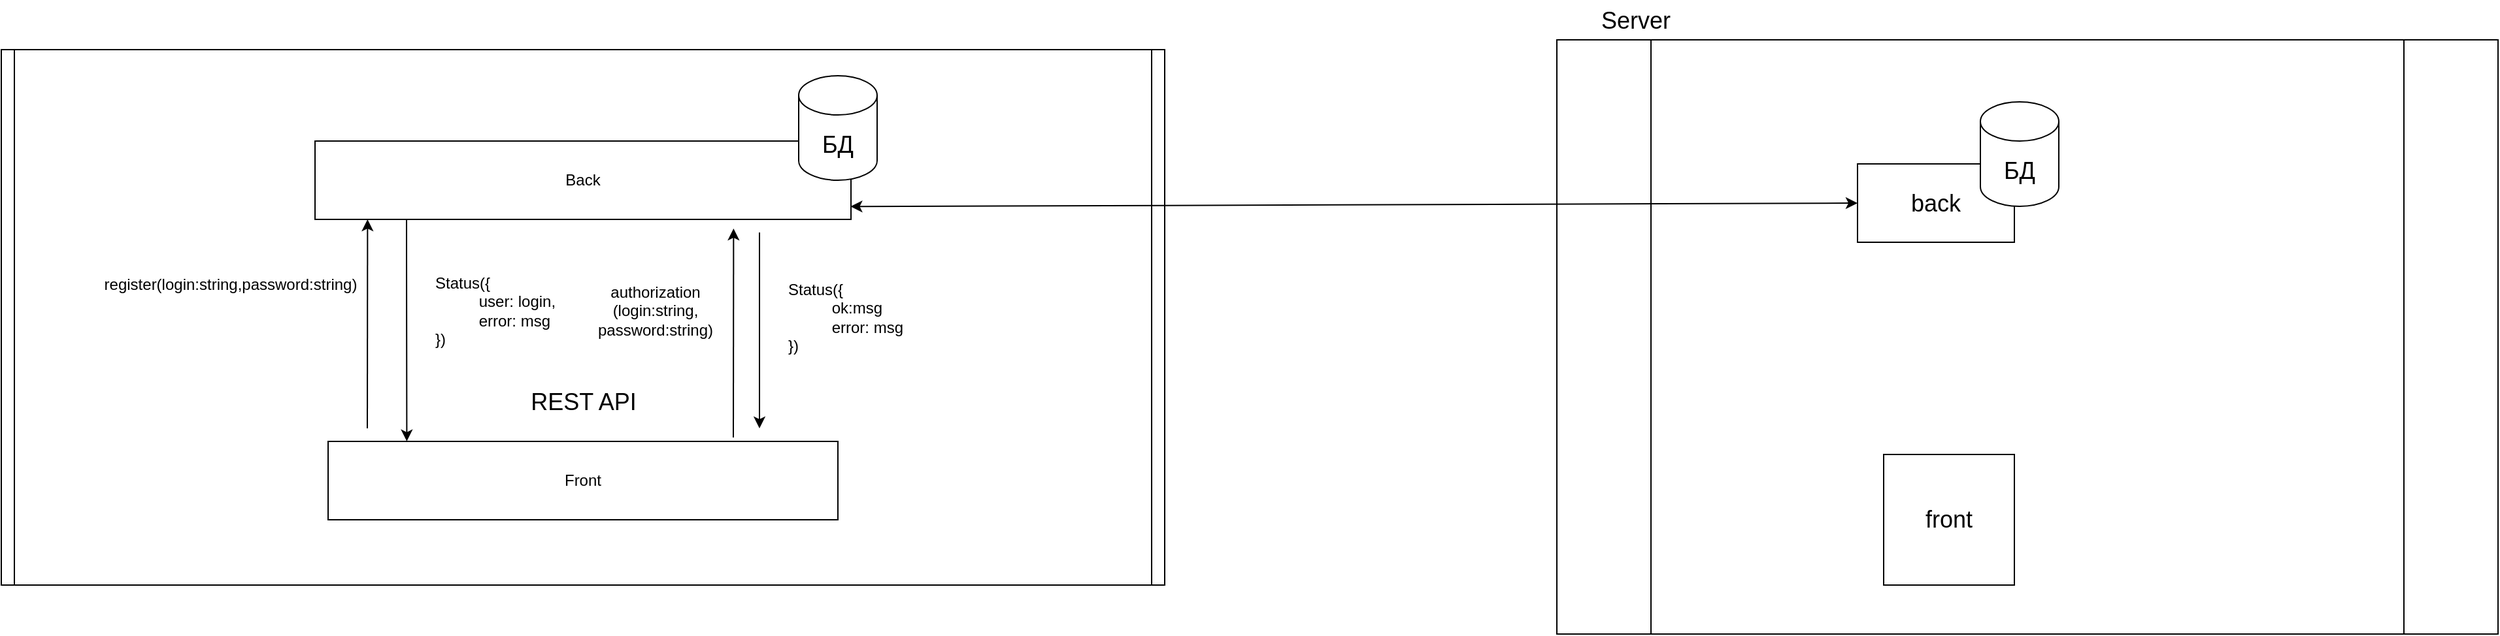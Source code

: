 <mxfile version="16.1.2" type="device"><diagram id="bNP9uy2F9BburHr4f5wj" name="Страница 1"><mxGraphModel dx="1673" dy="1018" grid="1" gridSize="10" guides="1" tooltips="1" connect="1" arrows="1" fold="1" page="1" pageScale="1" pageWidth="827" pageHeight="1169" math="0" shadow="0"><root><mxCell id="0"/><mxCell id="1" parent="0"/><mxCell id="N1hvwl8CmoawxxTMOVjU-23" value="" style="shape=process;whiteSpace=wrap;html=1;backgroundOutline=1;fontSize=18;size=0.011;" vertex="1" parent="1"><mxGeometry x="80" y="110" width="890" height="410" as="geometry"/></mxCell><mxCell id="N1hvwl8CmoawxxTMOVjU-5" style="edgeStyle=orthogonalEdgeStyle;rounded=0;orthogonalLoop=1;jettySize=auto;html=1;entryX=0.585;entryY=-0.002;entryDx=0;entryDy=0;entryPerimeter=0;" edge="1" parent="1" source="N1hvwl8CmoawxxTMOVjU-1"><mxGeometry relative="1" as="geometry"><mxPoint x="390.2" y="409.88" as="targetPoint"/><Array as="points"><mxPoint x="390" y="270"/><mxPoint x="390" y="270"/></Array></mxGeometry></mxCell><mxCell id="N1hvwl8CmoawxxTMOVjU-1" value="Back" style="rounded=0;whiteSpace=wrap;html=1;" vertex="1" parent="1"><mxGeometry x="320" y="180" width="410" height="60" as="geometry"/></mxCell><mxCell id="N1hvwl8CmoawxxTMOVjU-4" value="register(login:string,password:string)" style="text;html=1;align=center;verticalAlign=middle;resizable=0;points=[];autosize=1;strokeColor=none;fillColor=none;" vertex="1" parent="1"><mxGeometry x="150" y="280" width="210" height="20" as="geometry"/></mxCell><mxCell id="N1hvwl8CmoawxxTMOVjU-6" value="Status({&lt;br&gt;&amp;nbsp; &amp;nbsp; &amp;nbsp; &amp;nbsp; &amp;nbsp; user: login,&lt;br&gt;&amp;nbsp; &amp;nbsp; &amp;nbsp; &amp;nbsp; &amp;nbsp; error: msg&lt;br&gt;})" style="text;html=1;align=left;verticalAlign=middle;resizable=0;points=[];autosize=1;strokeColor=none;fillColor=none;" vertex="1" parent="1"><mxGeometry x="410" y="280" width="110" height="60" as="geometry"/></mxCell><mxCell id="N1hvwl8CmoawxxTMOVjU-11" value="Front" style="rounded=0;whiteSpace=wrap;html=1;" vertex="1" parent="1"><mxGeometry x="330" y="410" width="390" height="60" as="geometry"/></mxCell><mxCell id="N1hvwl8CmoawxxTMOVjU-13" value="authorization&lt;br&gt;(login:string,&lt;br&gt;password:string)" style="text;html=1;align=center;verticalAlign=middle;resizable=0;points=[];autosize=1;strokeColor=none;fillColor=none;" vertex="1" parent="1"><mxGeometry x="530" y="285" width="100" height="50" as="geometry"/></mxCell><mxCell id="N1hvwl8CmoawxxTMOVjU-14" value="Status({&lt;br&gt;&amp;nbsp; &amp;nbsp; &amp;nbsp; &amp;nbsp; &amp;nbsp; ok:msg&lt;br&gt;&amp;nbsp; &amp;nbsp; &amp;nbsp; &amp;nbsp; &amp;nbsp; error: msg&lt;br&gt;})" style="text;html=1;align=left;verticalAlign=middle;resizable=0;points=[];autosize=1;strokeColor=none;fillColor=none;" vertex="1" parent="1"><mxGeometry x="680" y="285" width="100" height="60" as="geometry"/></mxCell><mxCell id="N1hvwl8CmoawxxTMOVjU-15" value="" style="endArrow=classic;html=1;rounded=0;entryX=0.098;entryY=1;entryDx=0;entryDy=0;entryPerimeter=0;" edge="1" parent="1" target="N1hvwl8CmoawxxTMOVjU-1"><mxGeometry width="50" height="50" relative="1" as="geometry"><mxPoint x="360" y="400" as="sourcePoint"/><mxPoint x="580" y="320" as="targetPoint"/></mxGeometry></mxCell><mxCell id="N1hvwl8CmoawxxTMOVjU-16" value="" style="endArrow=classic;html=1;rounded=0;entryX=0.098;entryY=1;entryDx=0;entryDy=0;entryPerimeter=0;" edge="1" parent="1"><mxGeometry width="50" height="50" relative="1" as="geometry"><mxPoint x="640" y="407" as="sourcePoint"/><mxPoint x="640.18" y="247" as="targetPoint"/></mxGeometry></mxCell><mxCell id="N1hvwl8CmoawxxTMOVjU-17" value="" style="endArrow=classic;html=1;rounded=0;" edge="1" parent="1"><mxGeometry width="50" height="50" relative="1" as="geometry"><mxPoint x="660" y="250" as="sourcePoint"/><mxPoint x="660" y="400" as="targetPoint"/></mxGeometry></mxCell><mxCell id="N1hvwl8CmoawxxTMOVjU-18" value="&lt;font style=&quot;font-size: 18px&quot;&gt;REST API&lt;/font&gt;" style="text;html=1;align=center;verticalAlign=middle;resizable=0;points=[];autosize=1;strokeColor=none;fillColor=none;" vertex="1" parent="1"><mxGeometry x="475" y="370" width="100" height="20" as="geometry"/></mxCell><mxCell id="N1hvwl8CmoawxxTMOVjU-20" value="БД" style="shape=cylinder3;whiteSpace=wrap;html=1;boundedLbl=1;backgroundOutline=1;size=15;fontSize=18;" vertex="1" parent="1"><mxGeometry x="690" y="130" width="60" height="80" as="geometry"/></mxCell><mxCell id="N1hvwl8CmoawxxTMOVjU-24" value="" style="shape=process;whiteSpace=wrap;html=1;backgroundOutline=1;fontSize=18;" vertex="1" parent="1"><mxGeometry x="1270" y="102.5" width="720" height="455" as="geometry"/></mxCell><mxCell id="N1hvwl8CmoawxxTMOVjU-26" value="Server" style="text;html=1;align=center;verticalAlign=middle;resizable=0;points=[];autosize=1;strokeColor=none;fillColor=none;fontSize=18;" vertex="1" parent="1"><mxGeometry x="1295" y="72.5" width="70" height="30" as="geometry"/></mxCell><mxCell id="N1hvwl8CmoawxxTMOVjU-29" value="back" style="rounded=0;whiteSpace=wrap;html=1;fontSize=18;" vertex="1" parent="1"><mxGeometry x="1500" y="197.5" width="120" height="60" as="geometry"/></mxCell><mxCell id="N1hvwl8CmoawxxTMOVjU-30" value="front" style="whiteSpace=wrap;html=1;aspect=fixed;fontSize=18;" vertex="1" parent="1"><mxGeometry x="1520" y="420" width="100" height="100" as="geometry"/></mxCell><mxCell id="N1hvwl8CmoawxxTMOVjU-31" value="" style="endArrow=classic;startArrow=classic;html=1;rounded=0;fontSize=18;exitX=0.73;exitY=0.293;exitDx=0;exitDy=0;exitPerimeter=0;entryX=0;entryY=0.5;entryDx=0;entryDy=0;" edge="1" parent="1" source="N1hvwl8CmoawxxTMOVjU-23" target="N1hvwl8CmoawxxTMOVjU-29"><mxGeometry width="50" height="50" relative="1" as="geometry"><mxPoint x="1210" y="420" as="sourcePoint"/><mxPoint x="1260" y="370" as="targetPoint"/></mxGeometry></mxCell><mxCell id="N1hvwl8CmoawxxTMOVjU-32" value="БД" style="shape=cylinder3;whiteSpace=wrap;html=1;boundedLbl=1;backgroundOutline=1;size=15;fontSize=18;" vertex="1" parent="1"><mxGeometry x="1594" y="150" width="60" height="80" as="geometry"/></mxCell></root></mxGraphModel></diagram></mxfile>
